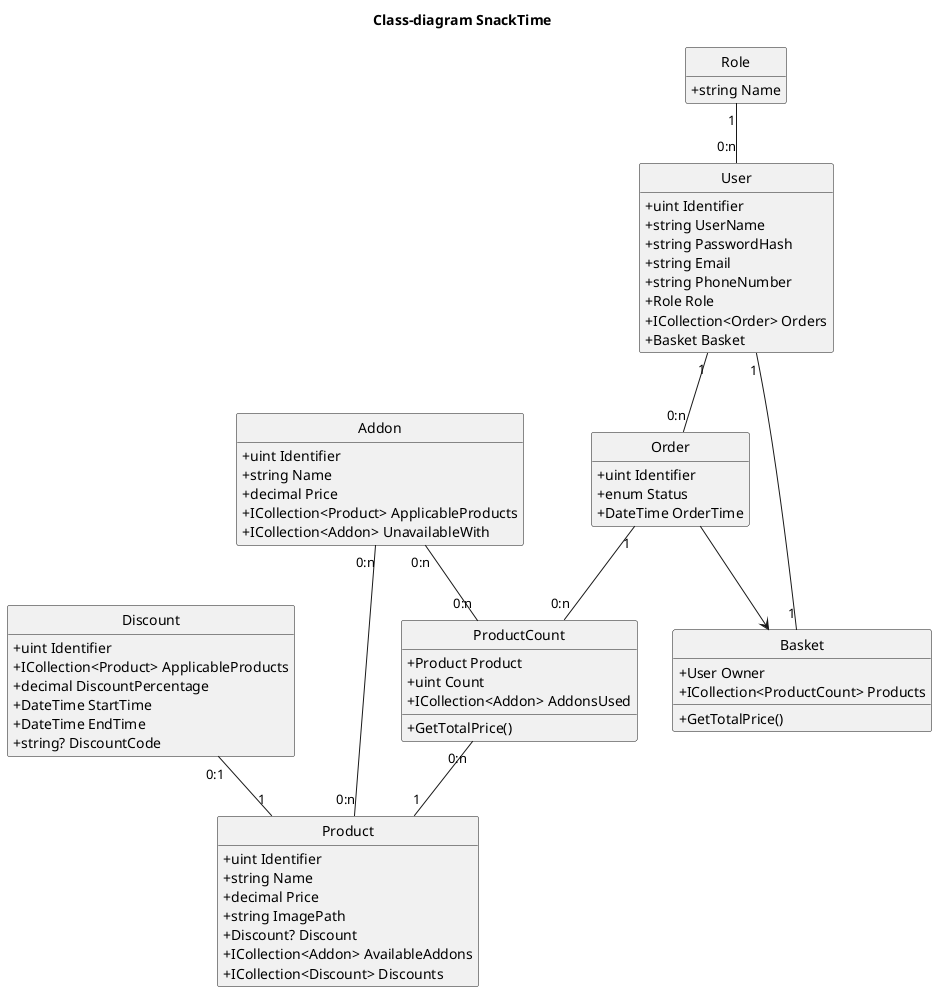 @startuml
hide circle
hide empty members
skinparam classAttributeIconSize 0
skinparam packageStyle rectangle
title Class-diagram SnackTime


class User {
    +uint Identifier
    +string UserName
    +string PasswordHash
    +string Email
    +string PhoneNumber
    +Role Role
    +ICollection<Order> Orders
    +Basket Basket
}

class Role {
    +string Name
}

class Product {
    +uint Identifier
    +string Name
    +decimal Price
    +string ImagePath
    +Discount? Discount
    +ICollection<Addon> AvailableAddons
    +ICollection<Discount> Discounts
}

class ProductCount {
    +Product Product
    +uint Count
    +ICollection<Addon> AddonsUsed
    
    +GetTotalPrice()
}

class Basket {
    +User Owner
    +ICollection<ProductCount> Products
    
    +GetTotalPrice()
}

class Order {
    +uint Identifier
    +enum Status
    +DateTime OrderTime
}

class Discount {
    +uint Identifier
    +ICollection<Product> ApplicableProducts
    +decimal DiscountPercentage
    +DateTime StartTime
    +DateTime EndTime
    +string? DiscountCode
}

class Addon {
    +uint Identifier
    +string Name
    +decimal Price
    +ICollection<Product> ApplicableProducts
    +ICollection<Addon> UnavailableWith
}

User "1" -- "0:n" Order
Order "1" -- "0:n" ProductCount
ProductCount "0:n" -- "1" Product
Discount "0:1" -- "1" Product
User "1" -- "1" Basket
Addon "0:n" -- "0:n" Product
Addon "0:n" -- "0:n" ProductCount
Role "1" -- "0:n" User

Order --> Basket



@enduml
